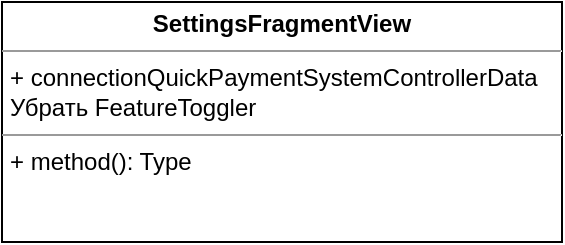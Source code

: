 <mxfile version="15.7.3" type="github">
  <diagram id="19BfjsXzen1OF_2dsO7b" name="Page-1">
    <mxGraphModel dx="1185" dy="643" grid="1" gridSize="10" guides="1" tooltips="1" connect="1" arrows="1" fold="1" page="1" pageScale="1" pageWidth="850" pageHeight="1100" math="0" shadow="0">
      <root>
        <mxCell id="0" />
        <mxCell id="1" parent="0" />
        <mxCell id="y23BrioqMnME7YTH0b7r-1" value="&lt;p style=&quot;margin: 0px ; margin-top: 4px ; text-align: center&quot;&gt;&lt;b&gt;SettingsFragmentView&lt;/b&gt;&lt;/p&gt;&lt;hr size=&quot;1&quot;&gt;&lt;p style=&quot;margin: 0px ; margin-left: 4px&quot;&gt;+ connectionQuickPaymentSystemControllerData&lt;/p&gt;&lt;p style=&quot;margin: 0px ; margin-left: 4px&quot;&gt;Убрать FeatureToggler&lt;br&gt;&lt;/p&gt;&lt;hr size=&quot;1&quot;&gt;&lt;p style=&quot;margin: 0px ; margin-left: 4px&quot;&gt;+ method(): Type&lt;/p&gt;" style="verticalAlign=top;align=left;overflow=fill;fontSize=12;fontFamily=Helvetica;html=1;" vertex="1" parent="1">
          <mxGeometry x="200" y="200" width="280" height="120" as="geometry" />
        </mxCell>
      </root>
    </mxGraphModel>
  </diagram>
</mxfile>
